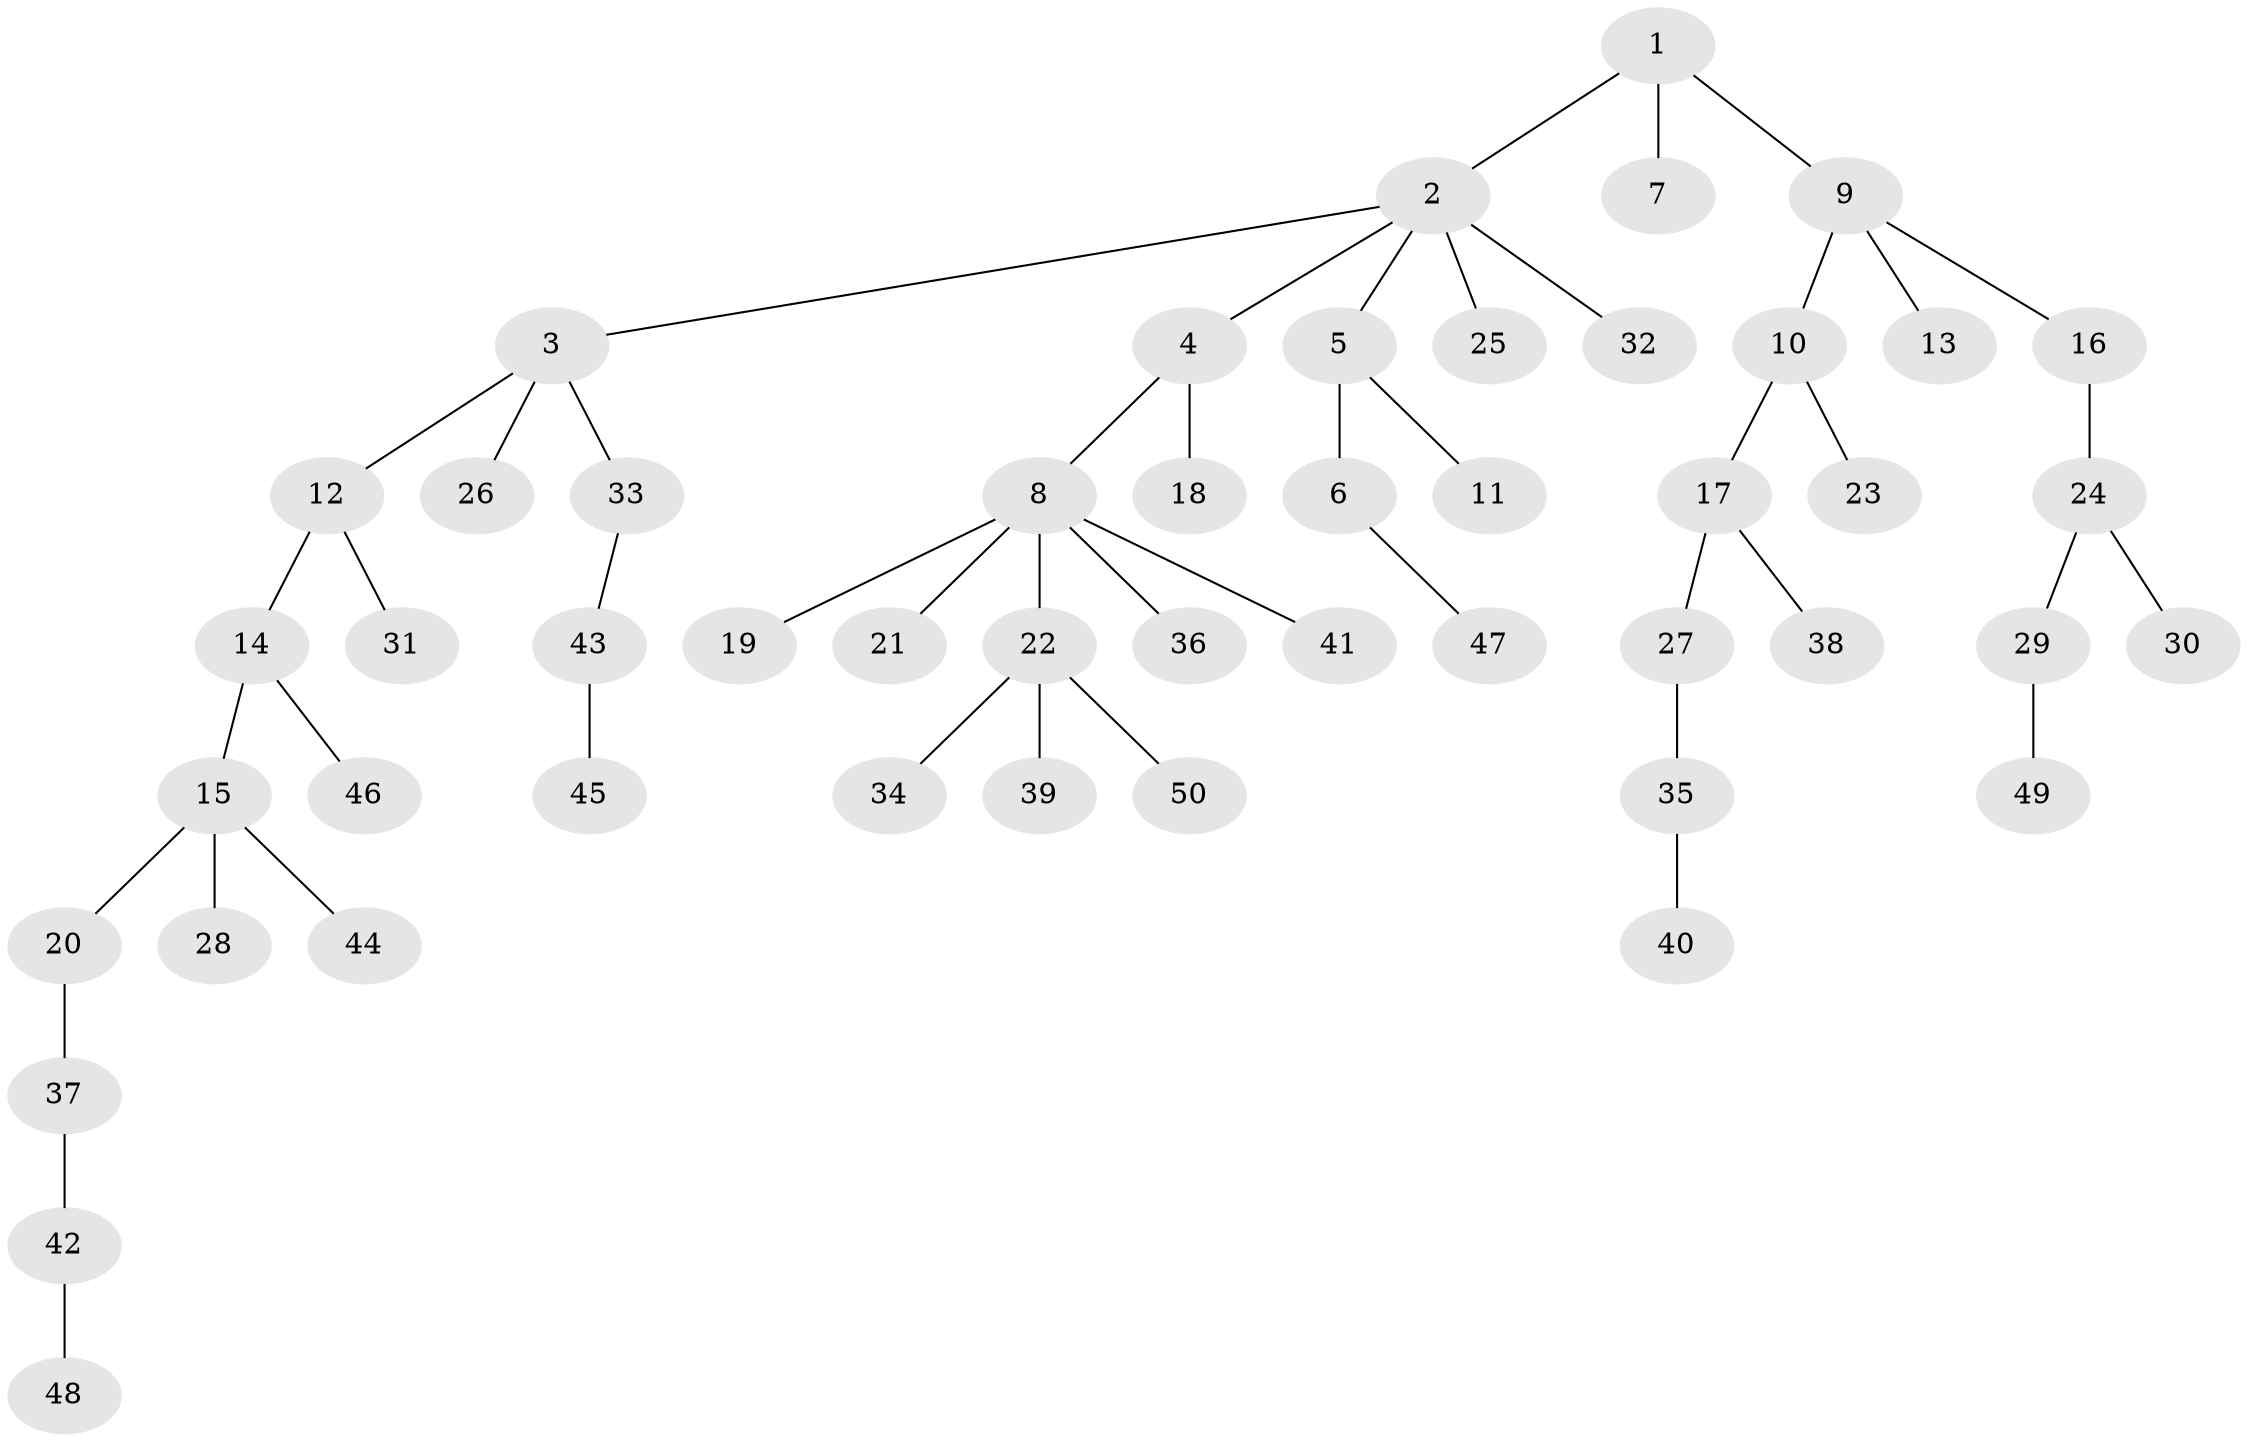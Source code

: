 // coarse degree distribution, {1: 0.6285714285714286, 4: 0.05714285714285714, 2: 0.2, 5: 0.02857142857142857, 3: 0.02857142857142857, 10: 0.02857142857142857, 6: 0.02857142857142857}
// Generated by graph-tools (version 1.1) at 2025/56/03/04/25 21:56:00]
// undirected, 50 vertices, 49 edges
graph export_dot {
graph [start="1"]
  node [color=gray90,style=filled];
  1;
  2;
  3;
  4;
  5;
  6;
  7;
  8;
  9;
  10;
  11;
  12;
  13;
  14;
  15;
  16;
  17;
  18;
  19;
  20;
  21;
  22;
  23;
  24;
  25;
  26;
  27;
  28;
  29;
  30;
  31;
  32;
  33;
  34;
  35;
  36;
  37;
  38;
  39;
  40;
  41;
  42;
  43;
  44;
  45;
  46;
  47;
  48;
  49;
  50;
  1 -- 2;
  1 -- 7;
  1 -- 9;
  2 -- 3;
  2 -- 4;
  2 -- 5;
  2 -- 25;
  2 -- 32;
  3 -- 12;
  3 -- 26;
  3 -- 33;
  4 -- 8;
  4 -- 18;
  5 -- 6;
  5 -- 11;
  6 -- 47;
  8 -- 19;
  8 -- 21;
  8 -- 22;
  8 -- 36;
  8 -- 41;
  9 -- 10;
  9 -- 13;
  9 -- 16;
  10 -- 17;
  10 -- 23;
  12 -- 14;
  12 -- 31;
  14 -- 15;
  14 -- 46;
  15 -- 20;
  15 -- 28;
  15 -- 44;
  16 -- 24;
  17 -- 27;
  17 -- 38;
  20 -- 37;
  22 -- 34;
  22 -- 39;
  22 -- 50;
  24 -- 29;
  24 -- 30;
  27 -- 35;
  29 -- 49;
  33 -- 43;
  35 -- 40;
  37 -- 42;
  42 -- 48;
  43 -- 45;
}
